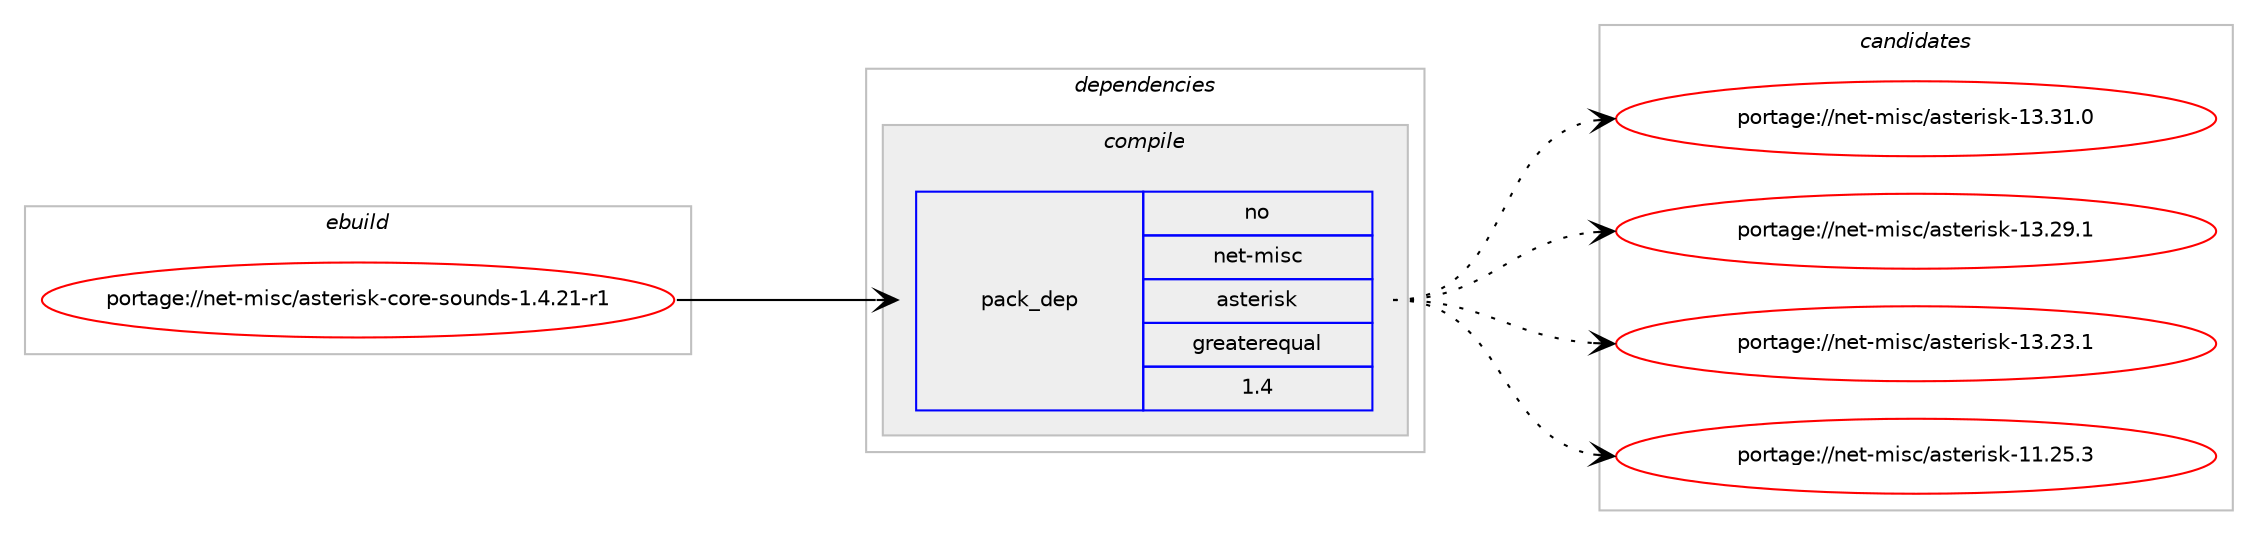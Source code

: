 digraph prolog {

# *************
# Graph options
# *************

newrank=true;
concentrate=true;
compound=true;
graph [rankdir=LR,fontname=Helvetica,fontsize=10,ranksep=1.5];#, ranksep=2.5, nodesep=0.2];
edge  [arrowhead=vee];
node  [fontname=Helvetica,fontsize=10];

# **********
# The ebuild
# **********

subgraph cluster_leftcol {
color=gray;
rank=same;
label=<<i>ebuild</i>>;
id [label="portage://net-misc/asterisk-core-sounds-1.4.21-r1", color=red, width=4, href="../net-misc/asterisk-core-sounds-1.4.21-r1.svg"];
}

# ****************
# The dependencies
# ****************

subgraph cluster_midcol {
color=gray;
label=<<i>dependencies</i>>;
subgraph cluster_compile {
fillcolor="#eeeeee";
style=filled;
label=<<i>compile</i>>;
subgraph pack43112 {
dependency54572 [label=<<TABLE BORDER="0" CELLBORDER="1" CELLSPACING="0" CELLPADDING="4" WIDTH="220"><TR><TD ROWSPAN="6" CELLPADDING="30">pack_dep</TD></TR><TR><TD WIDTH="110">no</TD></TR><TR><TD>net-misc</TD></TR><TR><TD>asterisk</TD></TR><TR><TD>greaterequal</TD></TR><TR><TD>1.4</TD></TR></TABLE>>, shape=none, color=blue];
}
id:e -> dependency54572:w [weight=20,style="solid",arrowhead="vee"];
}
subgraph cluster_compileandrun {
fillcolor="#eeeeee";
style=filled;
label=<<i>compile and run</i>>;
}
subgraph cluster_run {
fillcolor="#eeeeee";
style=filled;
label=<<i>run</i>>;
}
}

# **************
# The candidates
# **************

subgraph cluster_choices {
rank=same;
color=gray;
label=<<i>candidates</i>>;

subgraph choice43112 {
color=black;
nodesep=1;
choice110101116451091051159947971151161011141051151074549514651494648 [label="portage://net-misc/asterisk-13.31.0", color=red, width=4,href="../net-misc/asterisk-13.31.0.svg"];
choice110101116451091051159947971151161011141051151074549514650574649 [label="portage://net-misc/asterisk-13.29.1", color=red, width=4,href="../net-misc/asterisk-13.29.1.svg"];
choice110101116451091051159947971151161011141051151074549514650514649 [label="portage://net-misc/asterisk-13.23.1", color=red, width=4,href="../net-misc/asterisk-13.23.1.svg"];
choice110101116451091051159947971151161011141051151074549494650534651 [label="portage://net-misc/asterisk-11.25.3", color=red, width=4,href="../net-misc/asterisk-11.25.3.svg"];
dependency54572:e -> choice110101116451091051159947971151161011141051151074549514651494648:w [style=dotted,weight="100"];
dependency54572:e -> choice110101116451091051159947971151161011141051151074549514650574649:w [style=dotted,weight="100"];
dependency54572:e -> choice110101116451091051159947971151161011141051151074549514650514649:w [style=dotted,weight="100"];
dependency54572:e -> choice110101116451091051159947971151161011141051151074549494650534651:w [style=dotted,weight="100"];
}
}

}
